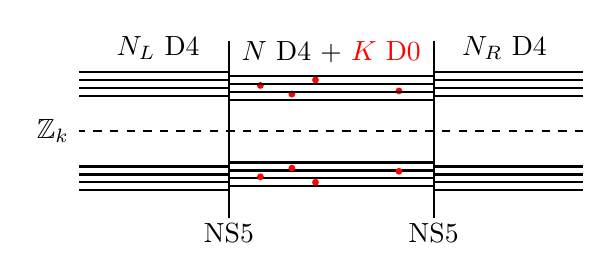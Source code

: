   \begin{tikzpicture}[thick]
\usetikzlibrary{shapes.geometric}
\usetikzlibrary{decorations.markings}
\usetikzlibrary{decorations.pathmorphing}
\tikzset{snake it/.style={decorate, decoration=snake}}
  \draw (1.3,-2) -- (1.3,0.25);
  \draw (-1.3,-2) -- (-1.3,0.25);
  
  \draw (1.3,-0.15) -- (3.2,-0.15);
  \draw (1.3,-0.25) -- (3.2,-0.25);
  \draw (1.3,-0.35) -- (3.2,-0.35);
  \draw (1.3,-0.45) -- (3.2,-0.45);
  
  \draw (-1.3,-0.15) -- (-3.2,-0.15);
  \draw (-1.3,-0.25) -- (-3.2,-0.25);
  \draw (-1.3,-0.35) -- (-3.2,-0.35);
  \draw (-1.3,-0.45) -- (-3.2,-0.45);
  
  \filldraw [color=red](-0.9,-0.32) circle (0.8pt);
  \filldraw [color=red](-0.5,-0.43) circle (0.8pt);
  \filldraw [color=red](-0.2,-0.25) circle (0.8pt);
  \filldraw [color=red](0.86,-0.39) circle (0.8pt);
  \draw (-1.3,-0.2) -- (1.3,-0.2);
  \draw (-1.3,-0.3) -- (1.3,-0.3);
  \draw (-1.3,-0.4) -- (1.3,-0.4);
  \draw (-1.3,-0.5) -- (1.3,-0.5);
  
  \draw (-1.3,-1.65) -- (-3.2,-1.65);
  \draw (-1.3,-1.55) -- (-3.2,-1.55);
  \draw (-1.3,-1.45) -- (-3.2,-1.45);
  \draw (-1.3,-1.35) -- (-3.2,-1.35);
  
  \draw (1.3,-1.65) -- (3.2,-1.65);
  \draw (1.3,-1.55) -- (3.2,-1.55);
  \draw (1.3,-1.45) -- (3.2,-1.45);
  \draw (1.3,-1.35) -- (3.2,-1.35);
    
  \draw (-1.3,-1.3) -- (1.3,-1.3);
  \draw (-1.3,-1.5) -- (1.3,-1.5);
  \draw (-1.3,-1.6) -- (1.3,-1.6);
  \draw (-1.3,-1.4) -- (1.3,-1.4);
  \filldraw [color=red](-0.9,-1.48) circle (0.8pt);
  \filldraw[color=red] (-0.5,-1.37) circle (0.8pt);
  \filldraw [color=red](-0.2,-1.55) circle (0.8pt);
  \filldraw[color=red] (0.86,-1.41) circle (0.8pt);
  
  \node at (1.3,-2.2) {NS5};
  \node at (-1.3,-2.2) {NS5};
  \node at (2.2,0.15) {$N_R$ D4};
  \node at (-2.2,0.15) {$N_L$ D4};
  \node at (0,0.1) {$N$ D4 + \color{red}$K$ D0};
  \draw [dashed] (3.2,-0.9) to (-3.2,-0.9) node[left] {$\mathbb{Z}_k$};
  
  \end{tikzpicture}
